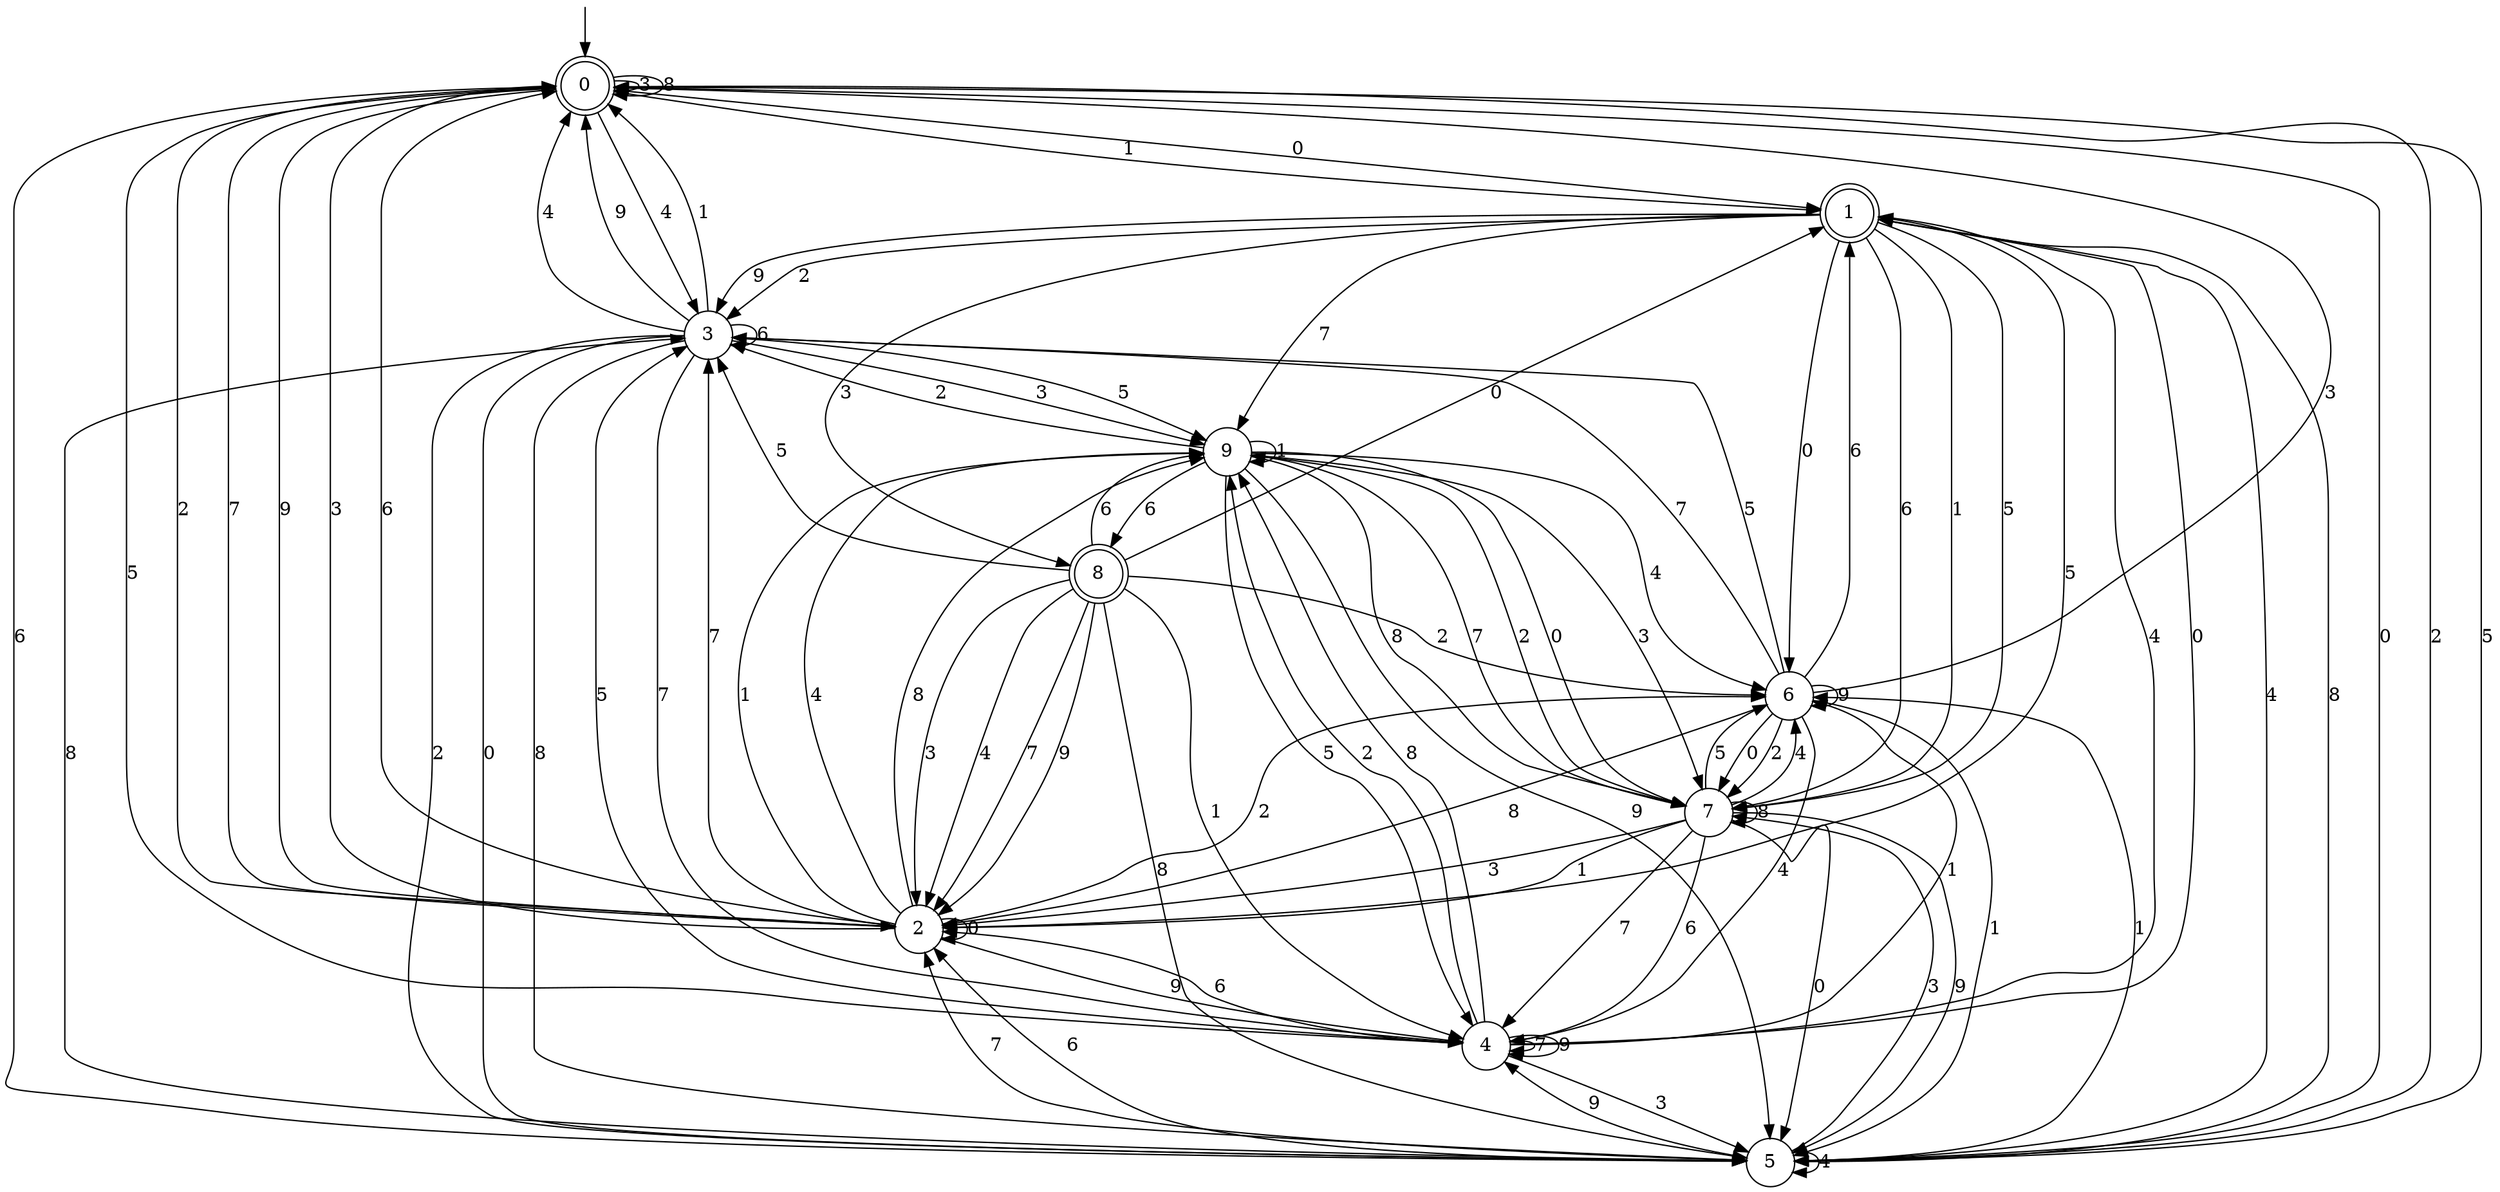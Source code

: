 digraph g {

	s0 [shape="doublecircle" label="0"];
	s1 [shape="doublecircle" label="1"];
	s2 [shape="circle" label="2"];
	s3 [shape="circle" label="3"];
	s4 [shape="circle" label="4"];
	s5 [shape="circle" label="5"];
	s6 [shape="circle" label="6"];
	s7 [shape="circle" label="7"];
	s8 [shape="doublecircle" label="8"];
	s9 [shape="circle" label="9"];
	s0 -> s1 [label="0"];
	s0 -> s1 [label="1"];
	s0 -> s2 [label="2"];
	s0 -> s0 [label="3"];
	s0 -> s3 [label="4"];
	s0 -> s4 [label="5"];
	s0 -> s5 [label="6"];
	s0 -> s2 [label="7"];
	s0 -> s0 [label="8"];
	s0 -> s2 [label="9"];
	s1 -> s6 [label="0"];
	s1 -> s7 [label="1"];
	s1 -> s3 [label="2"];
	s1 -> s8 [label="3"];
	s1 -> s5 [label="4"];
	s1 -> s7 [label="5"];
	s1 -> s7 [label="6"];
	s1 -> s9 [label="7"];
	s1 -> s5 [label="8"];
	s1 -> s3 [label="9"];
	s2 -> s2 [label="0"];
	s2 -> s9 [label="1"];
	s2 -> s6 [label="2"];
	s2 -> s0 [label="3"];
	s2 -> s9 [label="4"];
	s2 -> s1 [label="5"];
	s2 -> s0 [label="6"];
	s2 -> s3 [label="7"];
	s2 -> s9 [label="8"];
	s2 -> s4 [label="9"];
	s3 -> s5 [label="0"];
	s3 -> s0 [label="1"];
	s3 -> s5 [label="2"];
	s3 -> s9 [label="3"];
	s3 -> s0 [label="4"];
	s3 -> s9 [label="5"];
	s3 -> s3 [label="6"];
	s3 -> s4 [label="7"];
	s3 -> s5 [label="8"];
	s3 -> s0 [label="9"];
	s4 -> s1 [label="0"];
	s4 -> s6 [label="1"];
	s4 -> s9 [label="2"];
	s4 -> s5 [label="3"];
	s4 -> s1 [label="4"];
	s4 -> s3 [label="5"];
	s4 -> s2 [label="6"];
	s4 -> s4 [label="7"];
	s4 -> s9 [label="8"];
	s4 -> s4 [label="9"];
	s5 -> s0 [label="0"];
	s5 -> s6 [label="1"];
	s5 -> s0 [label="2"];
	s5 -> s7 [label="3"];
	s5 -> s5 [label="4"];
	s5 -> s0 [label="5"];
	s5 -> s2 [label="6"];
	s5 -> s2 [label="7"];
	s5 -> s3 [label="8"];
	s5 -> s4 [label="9"];
	s6 -> s7 [label="0"];
	s6 -> s5 [label="1"];
	s6 -> s7 [label="2"];
	s6 -> s0 [label="3"];
	s6 -> s4 [label="4"];
	s6 -> s3 [label="5"];
	s6 -> s1 [label="6"];
	s6 -> s3 [label="7"];
	s6 -> s2 [label="8"];
	s6 -> s6 [label="9"];
	s7 -> s5 [label="0"];
	s7 -> s2 [label="1"];
	s7 -> s9 [label="2"];
	s7 -> s2 [label="3"];
	s7 -> s6 [label="4"];
	s7 -> s6 [label="5"];
	s7 -> s4 [label="6"];
	s7 -> s4 [label="7"];
	s7 -> s7 [label="8"];
	s7 -> s5 [label="9"];
	s8 -> s1 [label="0"];
	s8 -> s4 [label="1"];
	s8 -> s6 [label="2"];
	s8 -> s2 [label="3"];
	s8 -> s2 [label="4"];
	s8 -> s3 [label="5"];
	s8 -> s9 [label="6"];
	s8 -> s2 [label="7"];
	s8 -> s5 [label="8"];
	s8 -> s2 [label="9"];
	s9 -> s7 [label="0"];
	s9 -> s9 [label="1"];
	s9 -> s3 [label="2"];
	s9 -> s7 [label="3"];
	s9 -> s6 [label="4"];
	s9 -> s4 [label="5"];
	s9 -> s8 [label="6"];
	s9 -> s7 [label="7"];
	s9 -> s7 [label="8"];
	s9 -> s5 [label="9"];

__start0 [label="" shape="none" width="0" height="0"];
__start0 -> s0;

}

